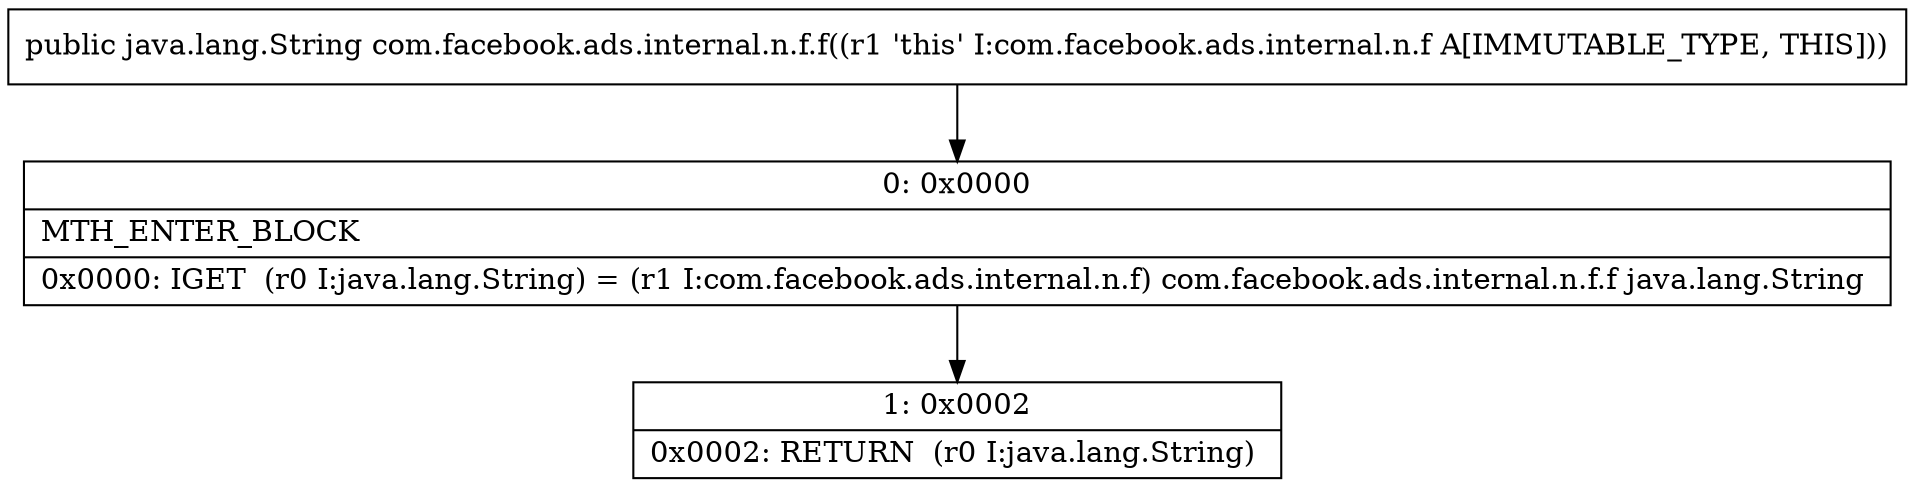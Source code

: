 digraph "CFG forcom.facebook.ads.internal.n.f.f()Ljava\/lang\/String;" {
Node_0 [shape=record,label="{0\:\ 0x0000|MTH_ENTER_BLOCK\l|0x0000: IGET  (r0 I:java.lang.String) = (r1 I:com.facebook.ads.internal.n.f) com.facebook.ads.internal.n.f.f java.lang.String \l}"];
Node_1 [shape=record,label="{1\:\ 0x0002|0x0002: RETURN  (r0 I:java.lang.String) \l}"];
MethodNode[shape=record,label="{public java.lang.String com.facebook.ads.internal.n.f.f((r1 'this' I:com.facebook.ads.internal.n.f A[IMMUTABLE_TYPE, THIS])) }"];
MethodNode -> Node_0;
Node_0 -> Node_1;
}

